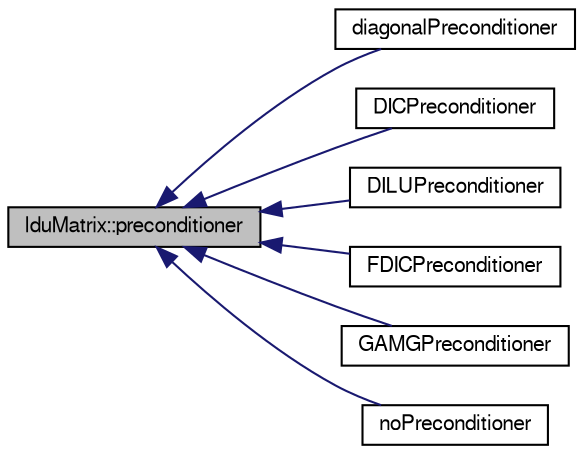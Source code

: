 digraph "lduMatrix::preconditioner"
{
  bgcolor="transparent";
  edge [fontname="FreeSans",fontsize="10",labelfontname="FreeSans",labelfontsize="10"];
  node [fontname="FreeSans",fontsize="10",shape=record];
  rankdir="LR";
  Node0 [label="lduMatrix::preconditioner",height=0.2,width=0.4,color="black", fillcolor="grey75", style="filled", fontcolor="black"];
  Node0 -> Node1 [dir="back",color="midnightblue",fontsize="10",style="solid",fontname="FreeSans"];
  Node1 [label="diagonalPreconditioner",height=0.2,width=0.4,color="black",URL="$a26898.html",tooltip="Diagonal preconditioner for both symmetric and asymmetric matrices. "];
  Node0 -> Node2 [dir="back",color="midnightblue",fontsize="10",style="solid",fontname="FreeSans"];
  Node2 [label="DICPreconditioner",height=0.2,width=0.4,color="black",URL="$a26902.html",tooltip="Simplified diagonal-based incomplete Cholesky preconditioner for symmetric matrices (symmetric equiva..."];
  Node0 -> Node3 [dir="back",color="midnightblue",fontsize="10",style="solid",fontname="FreeSans"];
  Node3 [label="DILUPreconditioner",height=0.2,width=0.4,color="black",URL="$a26906.html",tooltip="Simplified diagonal-based incomplete LU preconditioner for asymmetric matrices. The reciprocal of the..."];
  Node0 -> Node4 [dir="back",color="midnightblue",fontsize="10",style="solid",fontname="FreeSans"];
  Node4 [label="FDICPreconditioner",height=0.2,width=0.4,color="black",URL="$a26910.html",tooltip="Faster version of the DICPreconditioner diagonal-based incomplete Cholesky preconditioner for symmetr..."];
  Node0 -> Node5 [dir="back",color="midnightblue",fontsize="10",style="solid",fontname="FreeSans"];
  Node5 [label="GAMGPreconditioner",height=0.2,width=0.4,color="black",URL="$a26914.html",tooltip="Geometric agglomerated algebraic multigrid preconditioner. "];
  Node0 -> Node6 [dir="back",color="midnightblue",fontsize="10",style="solid",fontname="FreeSans"];
  Node6 [label="noPreconditioner",height=0.2,width=0.4,color="black",URL="$a26918.html",tooltip="Null preconditioner for both symmetric and asymmetric matrices. "];
}
